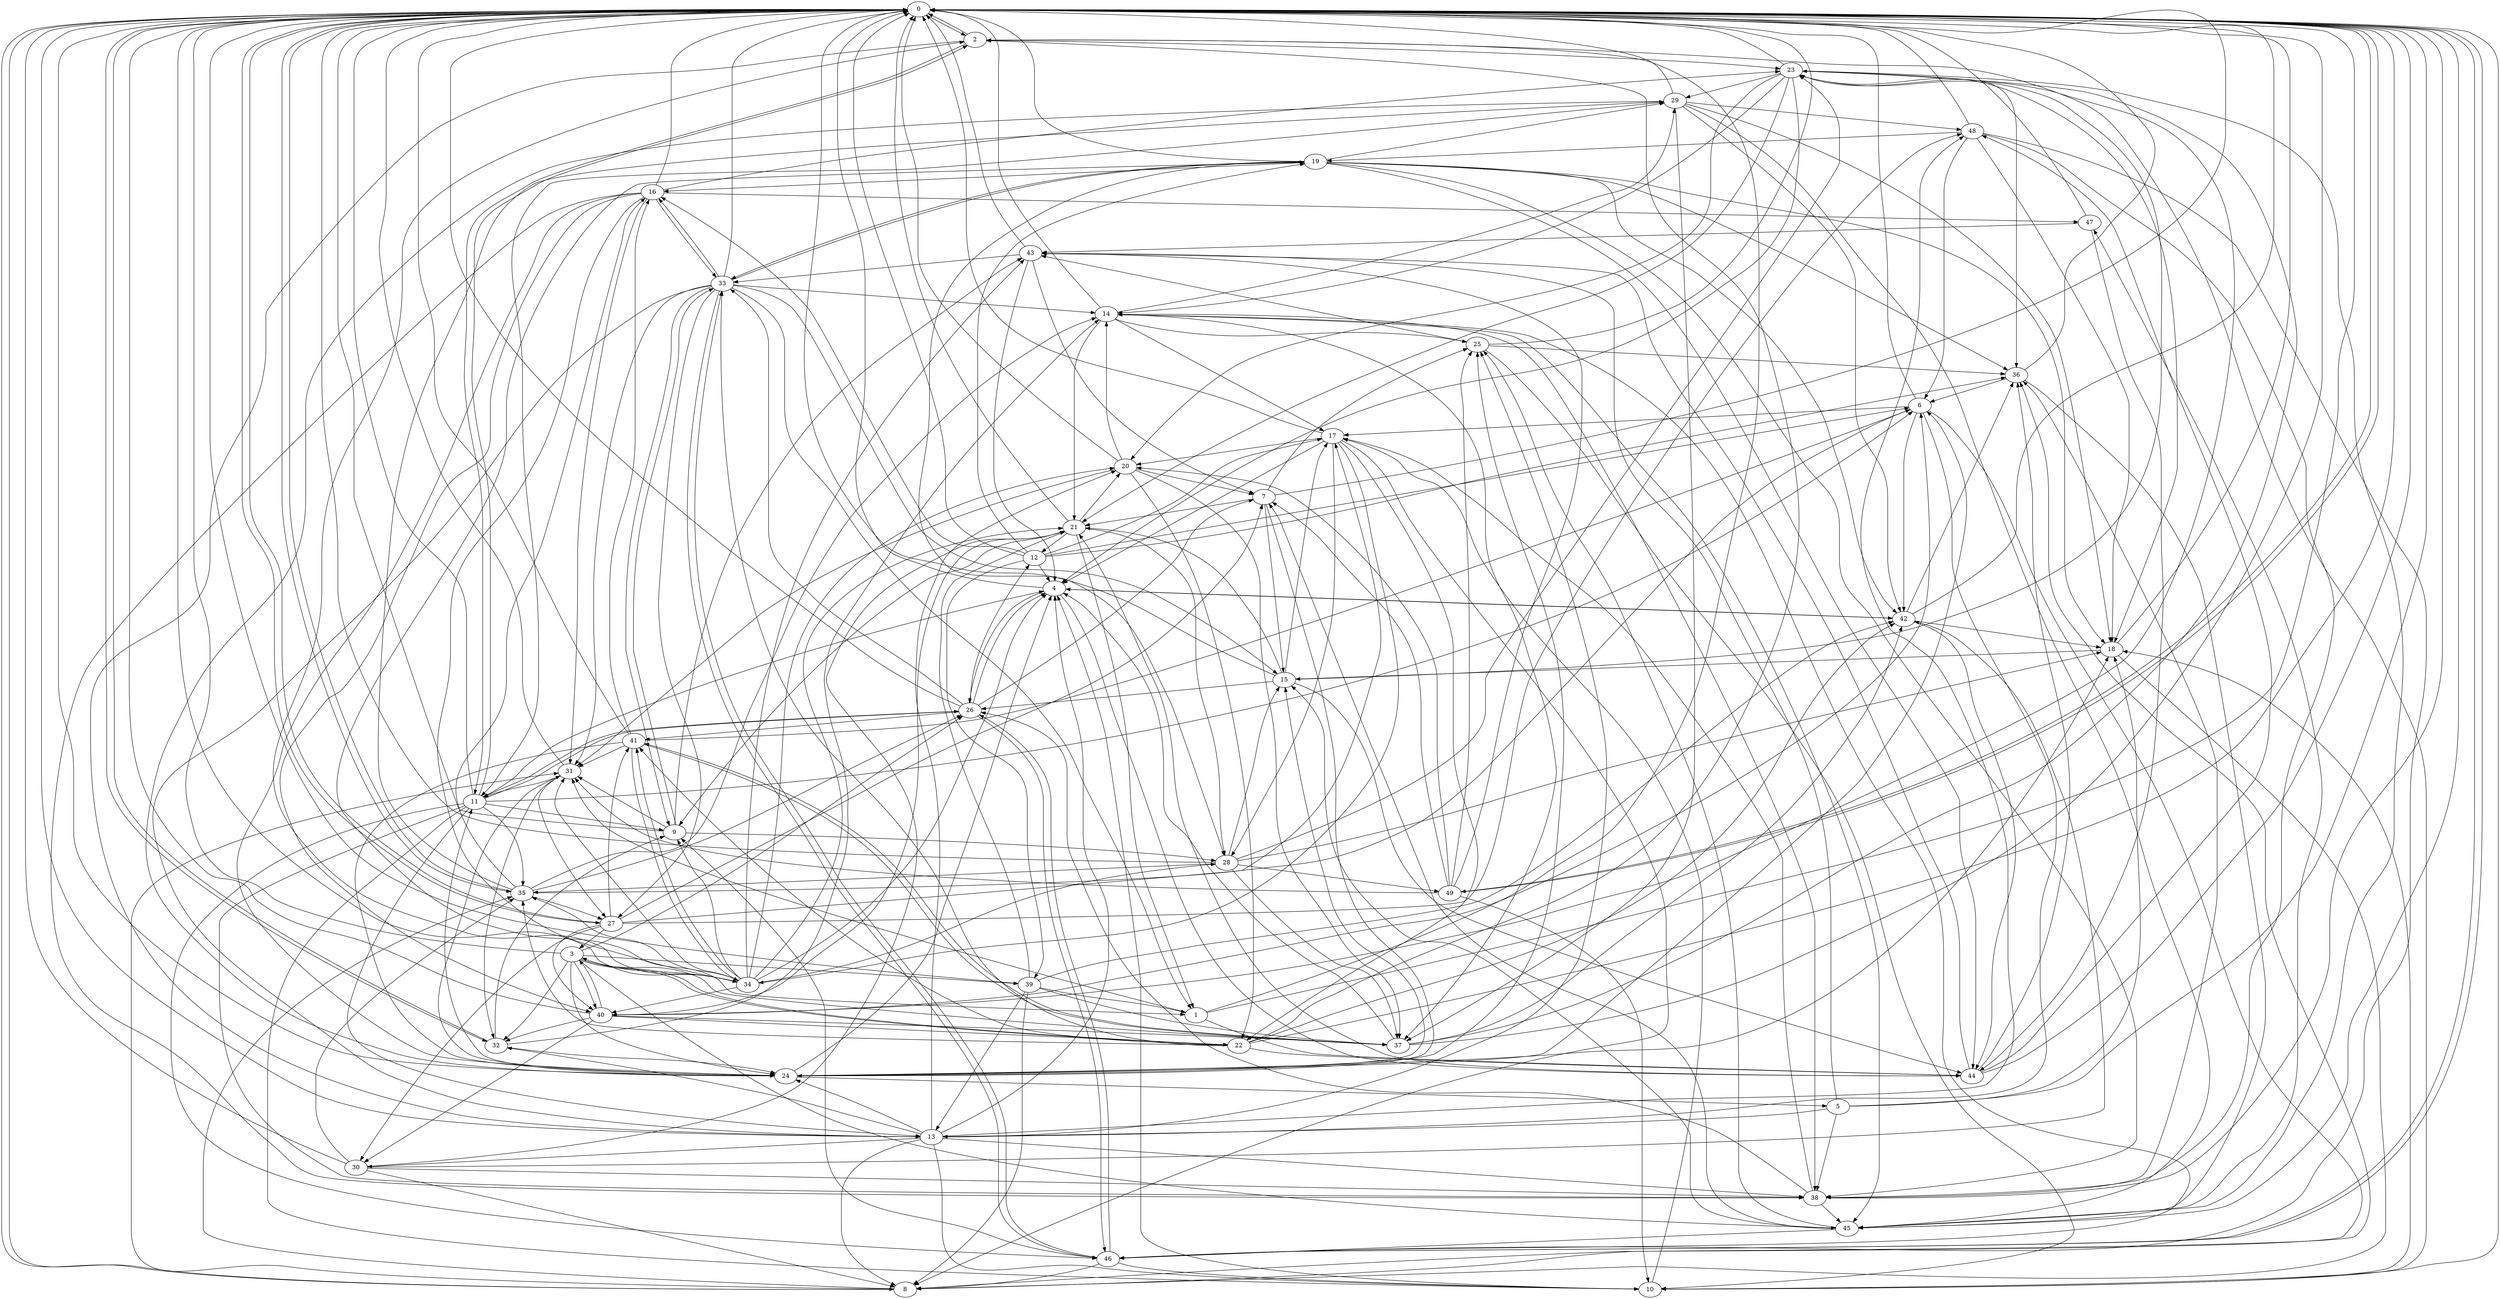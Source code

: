 strict digraph "" {
	0	 [component_delay=3];
	2	 [component_delay=3];
	0 -> 2	 [wire_delay=1];
	8	 [component_delay=3];
	0 -> 8	 [wire_delay=1];
	27	 [component_delay=3];
	0 -> 27	 [wire_delay=1];
	32	 [component_delay=3];
	0 -> 32	 [wire_delay=1];
	35	 [component_delay=3];
	0 -> 35	 [wire_delay=1];
	46	 [component_delay=3];
	0 -> 46	 [wire_delay=1];
	49	 [component_delay=3];
	0 -> 49	 [wire_delay=1];
	1	 [component_delay=3];
	1 -> 0	 [wire_delay=1];
	1 -> 2	 [wire_delay=1];
	31	 [component_delay=3];
	1 -> 31	 [wire_delay=1];
	44	 [component_delay=3];
	1 -> 44	 [wire_delay=1];
	2 -> 0	 [wire_delay=1];
	10	 [component_delay=3];
	2 -> 10	 [wire_delay=1];
	11	 [component_delay=3];
	2 -> 11	 [wire_delay=1];
	13	 [component_delay=3];
	2 -> 13	 [wire_delay=1];
	23	 [component_delay=3];
	2 -> 23	 [wire_delay=1];
	3	 [component_delay=3];
	3 -> 0	 [wire_delay=1];
	22	 [component_delay=3];
	3 -> 22	 [wire_delay=1];
	24	 [component_delay=3];
	3 -> 24	 [wire_delay=1];
	26	 [component_delay=3];
	3 -> 26	 [wire_delay=1];
	3 -> 32	 [wire_delay=1];
	34	 [component_delay=3];
	3 -> 34	 [wire_delay=1];
	37	 [component_delay=3];
	3 -> 37	 [wire_delay=1];
	39	 [component_delay=3];
	3 -> 39	 [wire_delay=1];
	40	 [component_delay=3];
	3 -> 40	 [wire_delay=1];
	45	 [component_delay=3];
	3 -> 45	 [wire_delay=1];
	4	 [component_delay=3];
	4 -> 0	 [wire_delay=1];
	4 -> 26	 [wire_delay=1];
	42	 [component_delay=3];
	4 -> 42	 [wire_delay=1];
	4 -> 44	 [wire_delay=1];
	5	 [component_delay=3];
	5 -> 0	 [wire_delay=1];
	5 -> 13	 [wire_delay=1];
	18	 [component_delay=3];
	5 -> 18	 [wire_delay=1];
	38	 [component_delay=3];
	5 -> 38	 [wire_delay=1];
	43	 [component_delay=3];
	5 -> 43	 [wire_delay=1];
	6	 [component_delay=3];
	6 -> 0	 [wire_delay=1];
	6 -> 8	 [wire_delay=1];
	6 -> 13	 [wire_delay=1];
	17	 [component_delay=3];
	6 -> 17	 [wire_delay=1];
	6 -> 42	 [wire_delay=1];
	7	 [component_delay=3];
	7 -> 0	 [wire_delay=1];
	15	 [component_delay=3];
	7 -> 15	 [wire_delay=1];
	21	 [component_delay=3];
	7 -> 21	 [wire_delay=1];
	7 -> 24	 [wire_delay=1];
	25	 [component_delay=3];
	7 -> 25	 [wire_delay=1];
	8 -> 0	 [wire_delay=1];
	8 -> 31	 [wire_delay=1];
	8 -> 35	 [wire_delay=1];
	36	 [component_delay=3];
	8 -> 36	 [wire_delay=1];
	9	 [component_delay=3];
	9 -> 0	 [wire_delay=1];
	28	 [component_delay=3];
	9 -> 28	 [wire_delay=1];
	9 -> 31	 [wire_delay=1];
	33	 [component_delay=3];
	9 -> 33	 [wire_delay=1];
	9 -> 43	 [wire_delay=1];
	10 -> 0	 [wire_delay=1];
	10 -> 4	 [wire_delay=1];
	10 -> 17	 [wire_delay=1];
	10 -> 18	 [wire_delay=1];
	11 -> 0	 [wire_delay=1];
	11 -> 2	 [wire_delay=1];
	11 -> 4	 [wire_delay=1];
	11 -> 6	 [wire_delay=1];
	11 -> 9	 [wire_delay=1];
	11 -> 10	 [wire_delay=1];
	11 -> 13	 [wire_delay=1];
	11 -> 26	 [wire_delay=1];
	11 -> 35	 [wire_delay=1];
	11 -> 38	 [wire_delay=1];
	11 -> 46	 [wire_delay=1];
	12	 [component_delay=3];
	12 -> 0	 [wire_delay=1];
	12 -> 4	 [wire_delay=1];
	12 -> 6	 [wire_delay=1];
	16	 [component_delay=3];
	12 -> 16	 [wire_delay=1];
	12 -> 17	 [wire_delay=1];
	19	 [component_delay=3];
	12 -> 19	 [wire_delay=1];
	12 -> 36	 [wire_delay=1];
	12 -> 39	 [wire_delay=1];
	13 -> 0	 [wire_delay=1];
	13 -> 4	 [wire_delay=1];
	13 -> 8	 [wire_delay=1];
	13 -> 10	 [wire_delay=1];
	20	 [component_delay=3];
	13 -> 20	 [wire_delay=1];
	13 -> 24	 [wire_delay=1];
	13 -> 25	 [wire_delay=1];
	30	 [component_delay=3];
	13 -> 30	 [wire_delay=1];
	13 -> 32	 [wire_delay=1];
	13 -> 38	 [wire_delay=1];
	48	 [component_delay=3];
	13 -> 48	 [wire_delay=1];
	14	 [component_delay=3];
	14 -> 0	 [wire_delay=1];
	14 -> 17	 [wire_delay=1];
	14 -> 21	 [wire_delay=1];
	14 -> 25	 [wire_delay=1];
	29	 [component_delay=3];
	14 -> 29	 [wire_delay=1];
	14 -> 37	 [wire_delay=1];
	14 -> 38	 [wire_delay=1];
	14 -> 45	 [wire_delay=1];
	15 -> 0	 [wire_delay=1];
	15 -> 17	 [wire_delay=1];
	15 -> 21	 [wire_delay=1];
	15 -> 23	 [wire_delay=1];
	15 -> 26	 [wire_delay=1];
	15 -> 44	 [wire_delay=1];
	16 -> 0	 [wire_delay=1];
	16 -> 1	 [wire_delay=1];
	16 -> 23	 [wire_delay=1];
	16 -> 24	 [wire_delay=1];
	16 -> 31	 [wire_delay=1];
	16 -> 33	 [wire_delay=1];
	16 -> 38	 [wire_delay=1];
	16 -> 40	 [wire_delay=1];
	47	 [component_delay=3];
	16 -> 47	 [wire_delay=1];
	17 -> 0	 [wire_delay=1];
	17 -> 4	 [wire_delay=1];
	17 -> 8	 [wire_delay=1];
	17 -> 20	 [wire_delay=1];
	17 -> 22	 [wire_delay=1];
	17 -> 28	 [wire_delay=1];
	17 -> 34	 [wire_delay=1];
	18 -> 0	 [wire_delay=1];
	18 -> 8	 [wire_delay=1];
	18 -> 15	 [wire_delay=1];
	19 -> 0	 [wire_delay=1];
	19 -> 16	 [wire_delay=1];
	19 -> 18	 [wire_delay=1];
	19 -> 28	 [wire_delay=1];
	19 -> 29	 [wire_delay=1];
	19 -> 33	 [wire_delay=1];
	19 -> 34	 [wire_delay=1];
	19 -> 36	 [wire_delay=1];
	19 -> 38	 [wire_delay=1];
	19 -> 42	 [wire_delay=1];
	19 -> 44	 [wire_delay=1];
	20 -> 0	 [wire_delay=1];
	20 -> 7	 [wire_delay=1];
	20 -> 14	 [wire_delay=1];
	20 -> 22	 [wire_delay=1];
	20 -> 31	 [wire_delay=1];
	20 -> 37	 [wire_delay=1];
	21 -> 0	 [wire_delay=1];
	21 -> 1	 [wire_delay=1];
	21 -> 9	 [wire_delay=1];
	21 -> 12	 [wire_delay=1];
	21 -> 20	 [wire_delay=1];
	21 -> 28	 [wire_delay=1];
	21 -> 40	 [wire_delay=1];
	22 -> 0	 [wire_delay=1];
	22 -> 2	 [wire_delay=1];
	22 -> 3	 [wire_delay=1];
	22 -> 33	 [wire_delay=1];
	22 -> 35	 [wire_delay=1];
	41	 [component_delay=3];
	22 -> 41	 [wire_delay=1];
	22 -> 42	 [wire_delay=1];
	22 -> 44	 [wire_delay=1];
	23 -> 0	 [wire_delay=1];
	23 -> 4	 [wire_delay=1];
	23 -> 14	 [wire_delay=1];
	23 -> 18	 [wire_delay=1];
	23 -> 20	 [wire_delay=1];
	23 -> 21	 [wire_delay=1];
	23 -> 29	 [wire_delay=1];
	23 -> 36	 [wire_delay=1];
	23 -> 40	 [wire_delay=1];
	23 -> 45	 [wire_delay=1];
	24 -> 0	 [wire_delay=1];
	24 -> 4	 [wire_delay=1];
	24 -> 5	 [wire_delay=1];
	24 -> 6	 [wire_delay=1];
	24 -> 11	 [wire_delay=1];
	24 -> 15	 [wire_delay=1];
	24 -> 18	 [wire_delay=1];
	24 -> 25	 [wire_delay=1];
	24 -> 31	 [wire_delay=1];
	25 -> 0	 [wire_delay=1];
	25 -> 10	 [wire_delay=1];
	25 -> 36	 [wire_delay=1];
	25 -> 43	 [wire_delay=1];
	26 -> 0	 [wire_delay=1];
	26 -> 4	 [wire_delay=1];
	26 -> 7	 [wire_delay=1];
	26 -> 11	 [wire_delay=1];
	26 -> 12	 [wire_delay=1];
	26 -> 33	 [wire_delay=1];
	26 -> 41	 [wire_delay=1];
	26 -> 46	 [wire_delay=1];
	27 -> 0	 [wire_delay=1];
	27 -> 3	 [wire_delay=1];
	27 -> 7	 [wire_delay=1];
	27 -> 17	 [wire_delay=1];
	27 -> 30	 [wire_delay=1];
	27 -> 40	 [wire_delay=1];
	27 -> 41	 [wire_delay=1];
	27 -> 48	 [wire_delay=1];
	28 -> 0	 [wire_delay=1];
	28 -> 15	 [wire_delay=1];
	28 -> 18	 [wire_delay=1];
	28 -> 23	 [wire_delay=1];
	28 -> 35	 [wire_delay=1];
	28 -> 37	 [wire_delay=1];
	28 -> 49	 [wire_delay=1];
	29 -> 0	 [wire_delay=1];
	29 -> 11	 [wire_delay=1];
	29 -> 18	 [wire_delay=1];
	29 -> 24	 [wire_delay=1];
	29 -> 37	 [wire_delay=1];
	29 -> 42	 [wire_delay=1];
	29 -> 45	 [wire_delay=1];
	29 -> 48	 [wire_delay=1];
	30 -> 0	 [wire_delay=1];
	30 -> 8	 [wire_delay=1];
	30 -> 21	 [wire_delay=1];
	30 -> 35	 [wire_delay=1];
	30 -> 38	 [wire_delay=1];
	30 -> 42	 [wire_delay=1];
	31 -> 0	 [wire_delay=1];
	31 -> 11	 [wire_delay=1];
	31 -> 27	 [wire_delay=1];
	31 -> 32	 [wire_delay=1];
	32 -> 0	 [wire_delay=1];
	32 -> 9	 [wire_delay=1];
	32 -> 14	 [wire_delay=1];
	32 -> 24	 [wire_delay=1];
	33 -> 0	 [wire_delay=1];
	33 -> 1	 [wire_delay=1];
	33 -> 9	 [wire_delay=1];
	33 -> 13	 [wire_delay=1];
	33 -> 14	 [wire_delay=1];
	33 -> 15	 [wire_delay=1];
	33 -> 16	 [wire_delay=1];
	33 -> 19	 [wire_delay=1];
	33 -> 27	 [wire_delay=1];
	33 -> 31	 [wire_delay=1];
	33 -> 46	 [wire_delay=1];
	34 -> 0	 [wire_delay=1];
	34 -> 2	 [wire_delay=1];
	34 -> 4	 [wire_delay=1];
	34 -> 9	 [wire_delay=1];
	34 -> 20	 [wire_delay=1];
	34 -> 21	 [wire_delay=1];
	34 -> 28	 [wire_delay=1];
	34 -> 31	 [wire_delay=1];
	34 -> 35	 [wire_delay=1];
	34 -> 40	 [wire_delay=1];
	34 -> 41	 [wire_delay=1];
	34 -> 43	 [wire_delay=1];
	35 -> 0	 [wire_delay=1];
	35 -> 6	 [wire_delay=1];
	35 -> 14	 [wire_delay=1];
	35 -> 16	 [wire_delay=1];
	35 -> 26	 [wire_delay=1];
	35 -> 27	 [wire_delay=1];
	35 -> 29	 [wire_delay=1];
	36 -> 0	 [wire_delay=1];
	36 -> 6	 [wire_delay=1];
	36 -> 45	 [wire_delay=1];
	37 -> 0	 [wire_delay=1];
	37 -> 4	 [wire_delay=1];
	37 -> 23	 [wire_delay=1];
	37 -> 41	 [wire_delay=1];
	37 -> 42	 [wire_delay=1];
	38 -> 0	 [wire_delay=1];
	38 -> 17	 [wire_delay=1];
	38 -> 26	 [wire_delay=1];
	38 -> 36	 [wire_delay=1];
	38 -> 45	 [wire_delay=1];
	39 -> 0	 [wire_delay=1];
	39 -> 1	 [wire_delay=1];
	39 -> 8	 [wire_delay=1];
	39 -> 13	 [wire_delay=1];
	39 -> 21	 [wire_delay=1];
	39 -> 37	 [wire_delay=1];
	39 -> 42	 [wire_delay=1];
	40 -> 0	 [wire_delay=1];
	40 -> 3	 [wire_delay=1];
	40 -> 6	 [wire_delay=1];
	40 -> 22	 [wire_delay=1];
	40 -> 30	 [wire_delay=1];
	40 -> 32	 [wire_delay=1];
	40 -> 37	 [wire_delay=1];
	41 -> 0	 [wire_delay=1];
	41 -> 6	 [wire_delay=1];
	41 -> 16	 [wire_delay=1];
	41 -> 24	 [wire_delay=1];
	41 -> 31	 [wire_delay=1];
	41 -> 34	 [wire_delay=1];
	41 -> 37	 [wire_delay=1];
	42 -> 0	 [wire_delay=1];
	42 -> 4	 [wire_delay=1];
	42 -> 18	 [wire_delay=1];
	42 -> 36	 [wire_delay=1];
	42 -> 44	 [wire_delay=1];
	43 -> 0	 [wire_delay=1];
	43 -> 4	 [wire_delay=1];
	43 -> 7	 [wire_delay=1];
	43 -> 33	 [wire_delay=1];
	44 -> 0	 [wire_delay=1];
	44 -> 21	 [wire_delay=1];
	44 -> 36	 [wire_delay=1];
	44 -> 43	 [wire_delay=1];
	44 -> 48	 [wire_delay=1];
	45 -> 0	 [wire_delay=1];
	45 -> 7	 [wire_delay=1];
	45 -> 15	 [wire_delay=1];
	45 -> 25	 [wire_delay=1];
	45 -> 46	 [wire_delay=1];
	45 -> 47	 [wire_delay=1];
	46 -> 0	 [wire_delay=1];
	46 -> 8	 [wire_delay=1];
	46 -> 9	 [wire_delay=1];
	46 -> 10	 [wire_delay=1];
	46 -> 14	 [wire_delay=1];
	46 -> 26	 [wire_delay=1];
	46 -> 33	 [wire_delay=1];
	47 -> 0	 [wire_delay=1];
	47 -> 43	 [wire_delay=1];
	47 -> 44	 [wire_delay=1];
	48 -> 0	 [wire_delay=1];
	48 -> 6	 [wire_delay=1];
	48 -> 18	 [wire_delay=1];
	48 -> 19	 [wire_delay=1];
	48 -> 38	 [wire_delay=1];
	48 -> 46	 [wire_delay=1];
	49 -> 0	 [wire_delay=1];
	49 -> 7	 [wire_delay=1];
	49 -> 10	 [wire_delay=1];
	49 -> 20	 [wire_delay=1];
	49 -> 25	 [wire_delay=1];
	49 -> 31	 [wire_delay=1];
	49 -> 43	 [wire_delay=1];
}
